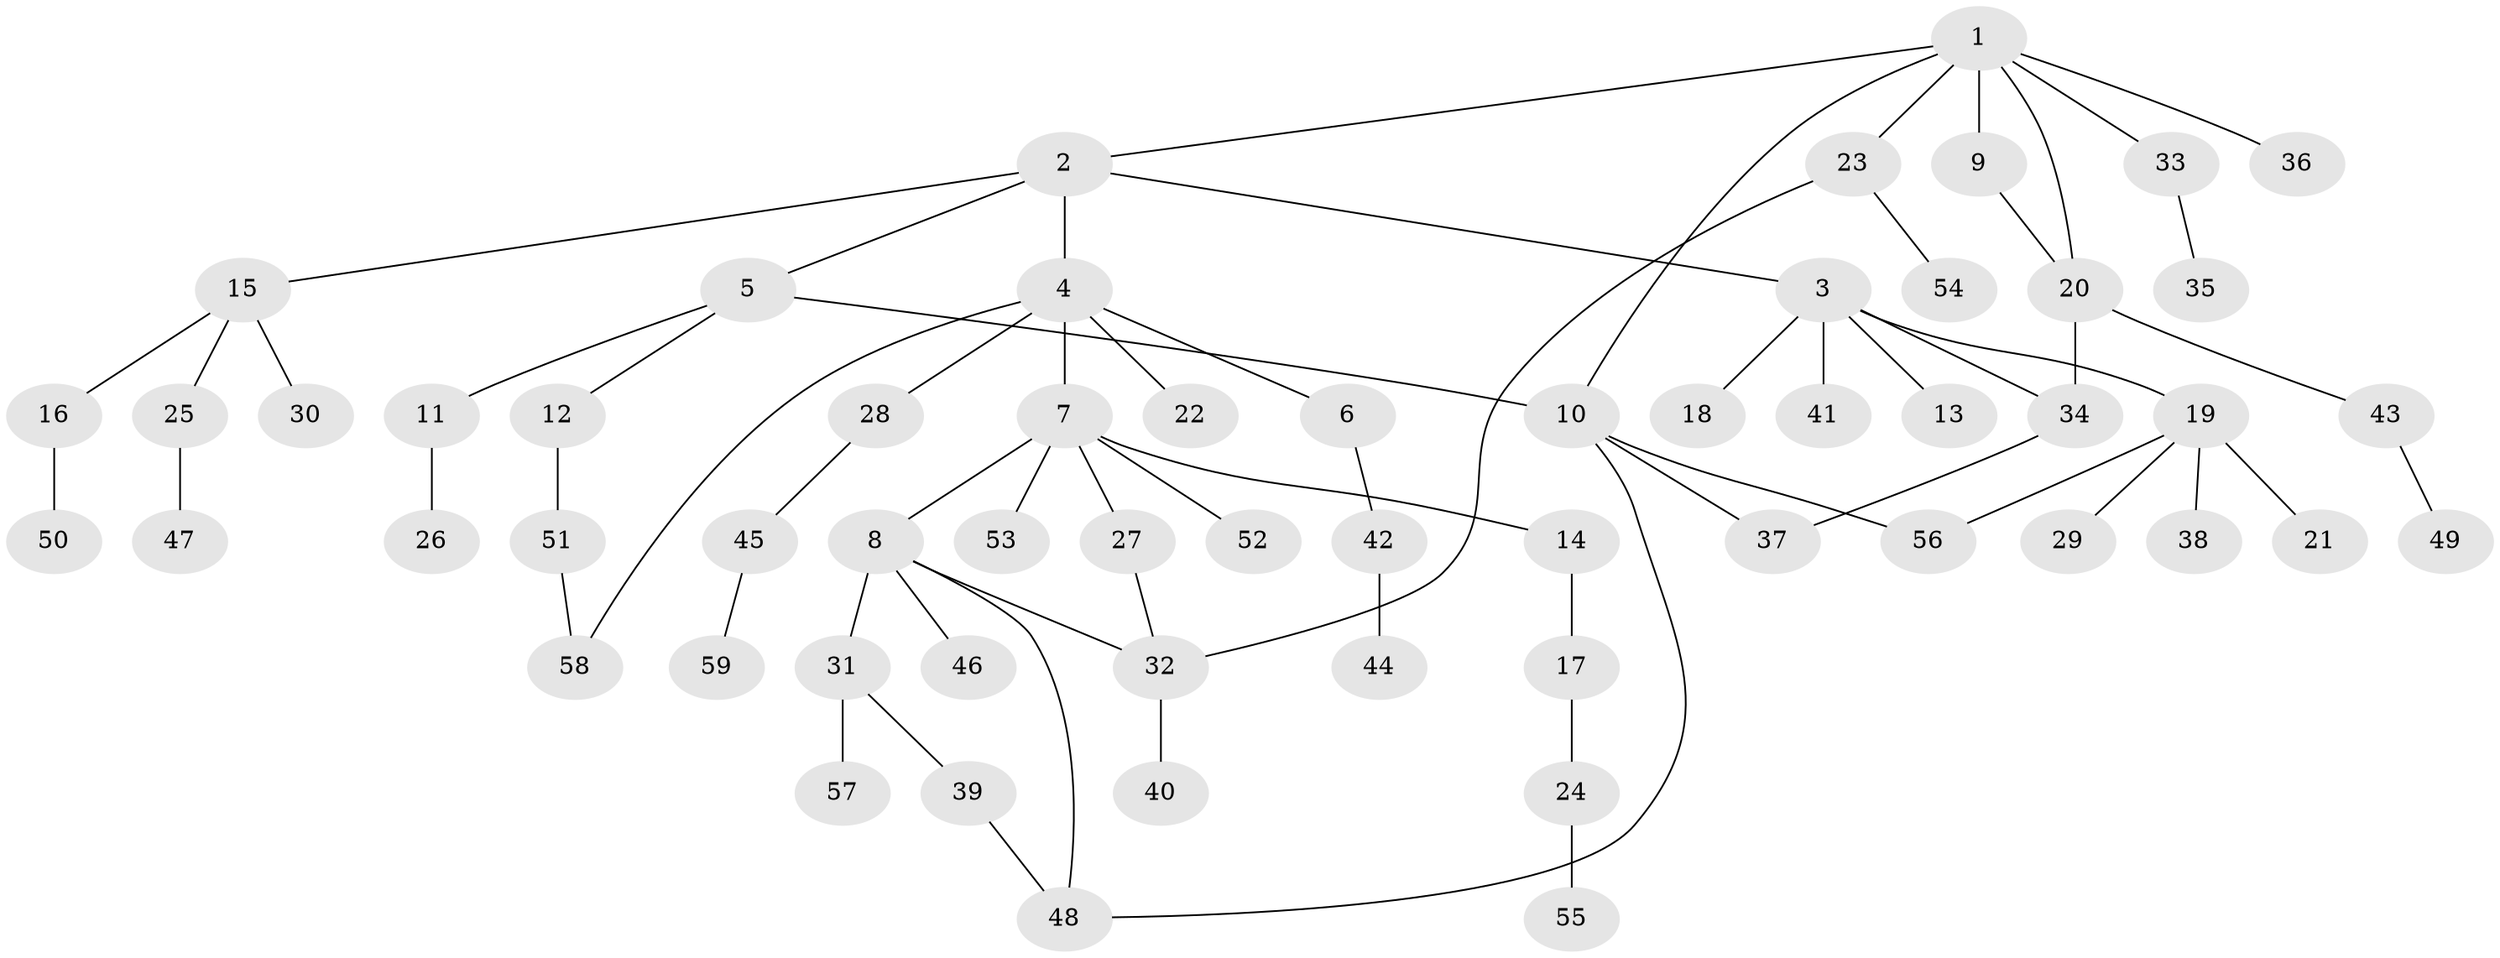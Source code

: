 // Generated by graph-tools (version 1.1) at 2025/13/03/09/25 04:13:28]
// undirected, 59 vertices, 68 edges
graph export_dot {
graph [start="1"]
  node [color=gray90,style=filled];
  1;
  2;
  3;
  4;
  5;
  6;
  7;
  8;
  9;
  10;
  11;
  12;
  13;
  14;
  15;
  16;
  17;
  18;
  19;
  20;
  21;
  22;
  23;
  24;
  25;
  26;
  27;
  28;
  29;
  30;
  31;
  32;
  33;
  34;
  35;
  36;
  37;
  38;
  39;
  40;
  41;
  42;
  43;
  44;
  45;
  46;
  47;
  48;
  49;
  50;
  51;
  52;
  53;
  54;
  55;
  56;
  57;
  58;
  59;
  1 -- 2;
  1 -- 9;
  1 -- 10;
  1 -- 23;
  1 -- 33;
  1 -- 36;
  1 -- 20;
  2 -- 3;
  2 -- 4;
  2 -- 5;
  2 -- 15;
  3 -- 13;
  3 -- 18;
  3 -- 19;
  3 -- 41;
  3 -- 34;
  4 -- 6;
  4 -- 7;
  4 -- 22;
  4 -- 28;
  4 -- 58;
  5 -- 11;
  5 -- 12;
  5 -- 10;
  6 -- 42;
  7 -- 8;
  7 -- 14;
  7 -- 27;
  7 -- 52;
  7 -- 53;
  8 -- 31;
  8 -- 32;
  8 -- 46;
  8 -- 48;
  9 -- 20;
  10 -- 37;
  10 -- 56;
  10 -- 48;
  11 -- 26;
  12 -- 51;
  14 -- 17;
  15 -- 16;
  15 -- 25;
  15 -- 30;
  16 -- 50;
  17 -- 24;
  19 -- 21;
  19 -- 29;
  19 -- 38;
  19 -- 56;
  20 -- 34;
  20 -- 43;
  23 -- 54;
  23 -- 32;
  24 -- 55;
  25 -- 47;
  27 -- 32;
  28 -- 45;
  31 -- 39;
  31 -- 57;
  32 -- 40;
  33 -- 35;
  34 -- 37;
  39 -- 48;
  42 -- 44;
  43 -- 49;
  45 -- 59;
  51 -- 58;
}
